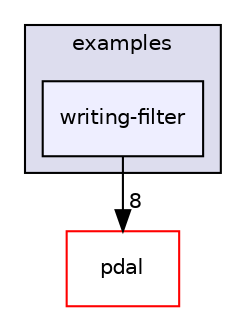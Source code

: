 digraph "pdal/examples/writing-filter" {
  compound=true
  node [ fontsize="10", fontname="Helvetica"];
  edge [ labelfontsize="10", labelfontname="Helvetica"];
  subgraph clusterdir_0ec5a5f8bb95ee937593e134d46882c3 {
    graph [ bgcolor="#ddddee", pencolor="black", label="examples" fontname="Helvetica", fontsize="10", URL="dir_0ec5a5f8bb95ee937593e134d46882c3.html"]
  dir_50b9c736c18635f07e6831910ca1375e [shape=box, label="writing-filter", style="filled", fillcolor="#eeeeff", pencolor="black", URL="dir_50b9c736c18635f07e6831910ca1375e.html"];
  }
  dir_37e2adedb6e706efcbfadb5213756005 [shape=box label="pdal" fillcolor="white" style="filled" color="red" URL="dir_37e2adedb6e706efcbfadb5213756005.html"];
  dir_50b9c736c18635f07e6831910ca1375e->dir_37e2adedb6e706efcbfadb5213756005 [headlabel="8", labeldistance=1.5 headhref="dir_000037_000050.html"];
}
